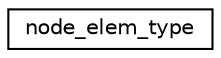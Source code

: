 digraph "Graphical Class Hierarchy"
{
 // LATEX_PDF_SIZE
  edge [fontname="Helvetica",fontsize="10",labelfontname="Helvetica",labelfontsize="10"];
  node [fontname="Helvetica",fontsize="10",shape=record];
  rankdir="LR";
  Node0 [label="node_elem_type",height=0.2,width=0.4,color="black", fillcolor="white", style="filled",URL="$classnode__elem__type.html",tooltip=" "];
}
